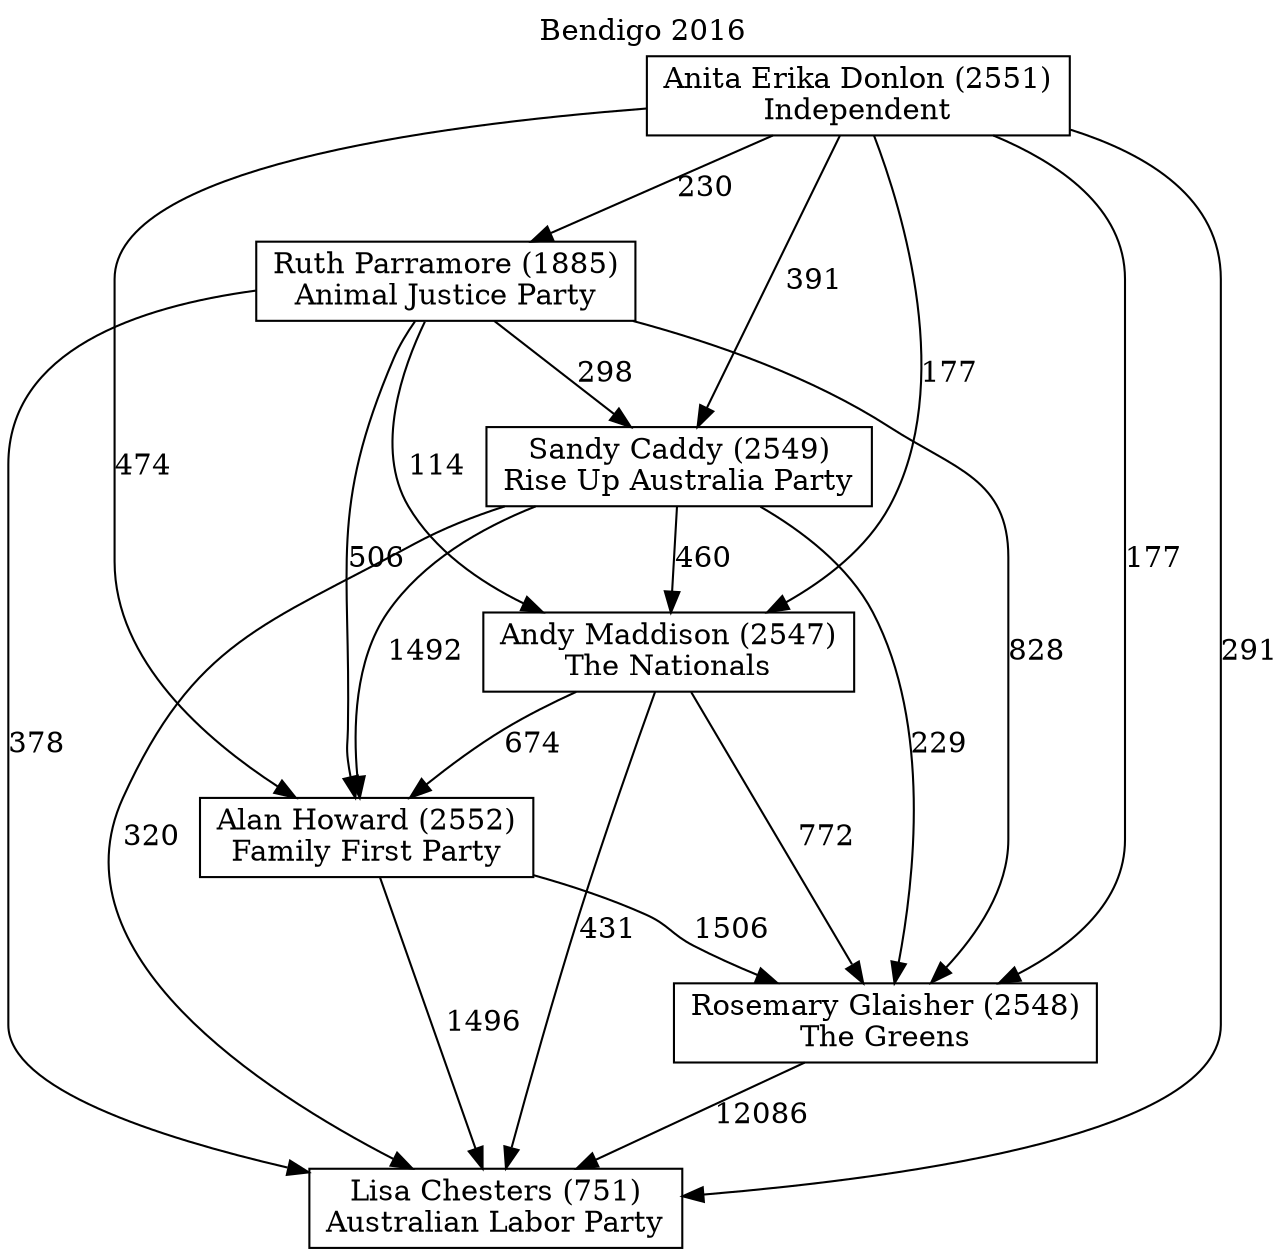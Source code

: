 // House preference flow
digraph "Lisa Chesters (751)_Bendigo_2016" {
	graph [label="Bendigo 2016" labelloc=t mclimit=10]
	node [shape=box]
	"Lisa Chesters (751)" [label="Lisa Chesters (751)
Australian Labor Party"]
	"Sandy Caddy (2549)" [label="Sandy Caddy (2549)
Rise Up Australia Party"]
	"Rosemary Glaisher (2548)" [label="Rosemary Glaisher (2548)
The Greens"]
	"Ruth Parramore (1885)" [label="Ruth Parramore (1885)
Animal Justice Party"]
	"Anita Erika Donlon (2551)" [label="Anita Erika Donlon (2551)
Independent"]
	"Andy Maddison (2547)" [label="Andy Maddison (2547)
The Nationals"]
	"Alan Howard (2552)" [label="Alan Howard (2552)
Family First Party"]
	"Anita Erika Donlon (2551)" -> "Lisa Chesters (751)" [label=291]
	"Ruth Parramore (1885)" -> "Sandy Caddy (2549)" [label=298]
	"Anita Erika Donlon (2551)" -> "Rosemary Glaisher (2548)" [label=177]
	"Andy Maddison (2547)" -> "Rosemary Glaisher (2548)" [label=772]
	"Sandy Caddy (2549)" -> "Alan Howard (2552)" [label=1492]
	"Ruth Parramore (1885)" -> "Alan Howard (2552)" [label=506]
	"Anita Erika Donlon (2551)" -> "Andy Maddison (2547)" [label=177]
	"Andy Maddison (2547)" -> "Lisa Chesters (751)" [label=431]
	"Alan Howard (2552)" -> "Lisa Chesters (751)" [label=1496]
	"Ruth Parramore (1885)" -> "Rosemary Glaisher (2548)" [label=828]
	"Anita Erika Donlon (2551)" -> "Sandy Caddy (2549)" [label=391]
	"Anita Erika Donlon (2551)" -> "Ruth Parramore (1885)" [label=230]
	"Sandy Caddy (2549)" -> "Rosemary Glaisher (2548)" [label=229]
	"Sandy Caddy (2549)" -> "Lisa Chesters (751)" [label=320]
	"Andy Maddison (2547)" -> "Alan Howard (2552)" [label=674]
	"Ruth Parramore (1885)" -> "Lisa Chesters (751)" [label=378]
	"Sandy Caddy (2549)" -> "Andy Maddison (2547)" [label=460]
	"Ruth Parramore (1885)" -> "Andy Maddison (2547)" [label=114]
	"Alan Howard (2552)" -> "Rosemary Glaisher (2548)" [label=1506]
	"Rosemary Glaisher (2548)" -> "Lisa Chesters (751)" [label=12086]
	"Anita Erika Donlon (2551)" -> "Alan Howard (2552)" [label=474]
}
